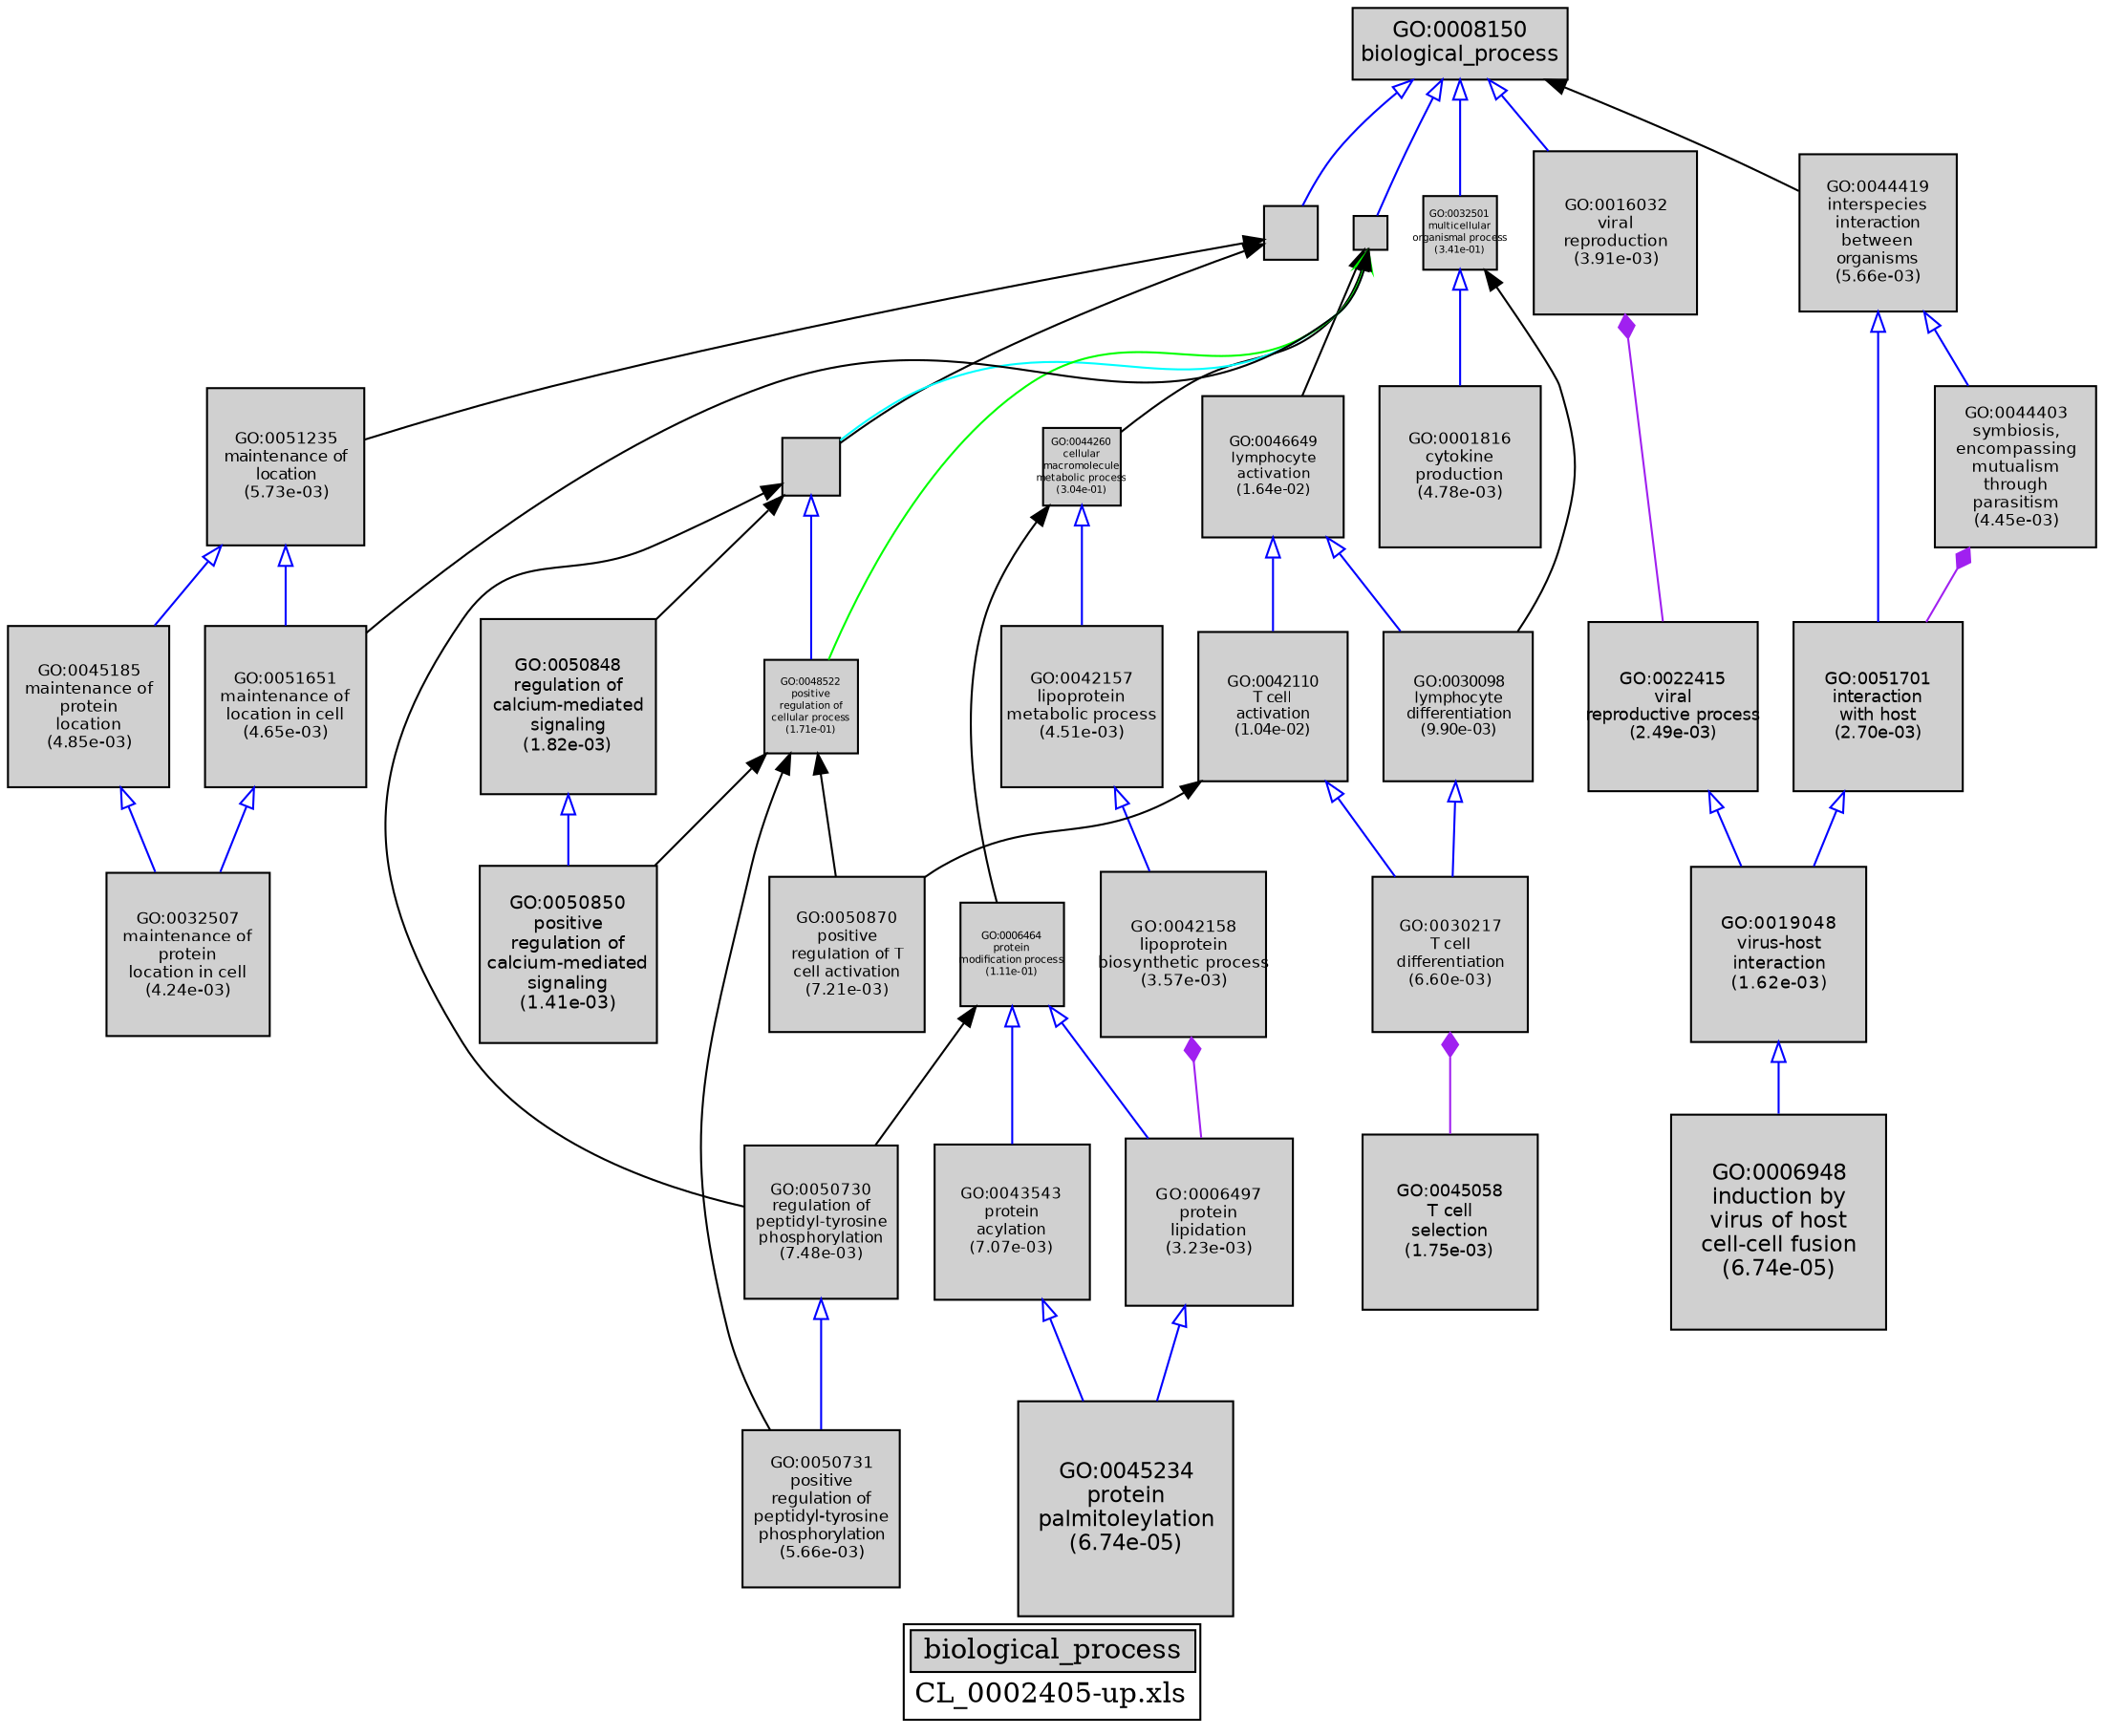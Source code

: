 digraph "biological_process" {
graph [ bgcolor = "#FFFFFF", label = <<TABLE COLOR="black" BGCOLOR="white"><TR><TD COLSPAN="2" BGCOLOR="#D0D0D0"><FONT COLOR="black">biological_process</FONT></TD></TR><TR><TD BORDER="0">CL_0002405-up.xls</TD></TR></TABLE>> ];
node [ fontname = "Helvetica" ];

subgraph "nodes" {

node [ style = "filled", fixedsize = "true", width = 1, shape = "box", fontsize = 9, fillcolor = "#D0D0D0", fontcolor = "black", color = "black" ];

"GO:0065007" [ URL = "#GO:0065007", label = "", width = 0.372261056934, shape = "box", height = 0.372261056934 ];
"GO:0009987" [ URL = "#GO:0009987", label = "", width = 0.235601081895, shape = "box", height = 0.235601081895 ];
"GO:0050850" [ URL = "#GO:0050850", label = <<TABLE BORDER="0"><TR><TD>GO:0050850<BR/>positive<BR/>regulation of<BR/>calcium-mediated<BR/>signaling<BR/>(1.41e-03)</TD></TR></TABLE>>, width = 1.24096423777, shape = "box", fontsize = 8.93494251192, height = 1.24096423777 ];
"GO:0001816" [ URL = "#GO:0001816", label = <<TABLE BORDER="0"><TR><TD>GO:0001816<BR/>cytokine<BR/>production<BR/>(4.78e-03)</TD></TR></TABLE>>, width = 1.12067295428, shape = "box", fontsize = 8.06884527079, height = 1.12067295428 ];
"GO:0043543" [ URL = "#GO:0043543", label = <<TABLE BORDER="0"><TR><TD>GO:0043543<BR/>protein<BR/>acylation<BR/>(7.07e-03)</TD></TR></TABLE>>, width = 1.07919323324, shape = "box", fontsize = 7.77019127931, height = 1.07919323324 ];
"GO:0046649" [ URL = "#GO:0046649", label = <<TABLE BORDER="0"><TR><TD>GO:0046649<BR/>lymphocyte<BR/>activation<BR/>(1.64e-02)</TD></TR></TABLE>>, width = 0.984364126822, shape = "box", fontsize = 7.08742171312, height = 0.984364126822 ];
"GO:0044403" [ URL = "#GO:0044403", label = <<TABLE BORDER="0"><TR><TD>GO:0044403<BR/>symbiosis,<BR/>encompassing<BR/>mutualism<BR/>through<BR/>parasitism<BR/>(4.45e-03)</TD></TR></TABLE>>, width = 1.12824551169, shape = "box", fontsize = 8.12336768417, height = 1.12824551169 ];
"GO:0050731" [ URL = "#GO:0050731", label = <<TABLE BORDER="0"><TR><TD>GO:0050731<BR/>positive<BR/>regulation of<BR/>peptidyl-tyrosine<BR/>phosphorylation<BR/>(5.66e-03)</TD></TR></TABLE>>, width = 1.10303986898, shape = "box", fontsize = 7.94188705665, height = 1.10303986898 ];
"GO:0022415" [ URL = "#GO:0022415", label = <<TABLE BORDER="0"><TR><TD>GO:0022415<BR/>viral<BR/>reproductive process<BR/>(2.49e-03)</TD></TR></TABLE>>, width = 1.1865513642, shape = "box", fontsize = 8.54316982226, height = 1.1865513642 ];
"GO:0044260" [ URL = "#GO:0044260", label = <<TABLE BORDER="0"><TR><TD>GO:0044260<BR/>cellular<BR/>macromolecule<BR/>metabolic process<BR/>(3.04e-01)</TD></TR></TABLE>>, width = 0.536300709582, shape = "box", fontsize = 5.0, height = 0.536300709582 ];
"GO:0050794" [ URL = "#GO:0050794", label = "", width = 0.403763578674, shape = "box", height = 0.403763578674 ];
"GO:0045234" [ URL = "#GO:0045234", label = <<TABLE BORDER="0"><TR><TD>GO:0045234<BR/>protein<BR/>palmitoleylation<BR/>(6.74e-05)</TD></TR></TABLE>>, width = 1.5, shape = "box", fontsize = 10.8, height = 1.5 ];
"GO:0042158" [ URL = "#GO:0042158", label = <<TABLE BORDER="0"><TR><TD>GO:0042158<BR/>lipoprotein<BR/>biosynthetic process<BR/>(3.57e-03)</TD></TR></TABLE>>, width = 1.15069333741, shape = "box", fontsize = 8.28499202938, height = 1.15069333741 ];
"GO:0006948" [ URL = "#GO:0006948", label = <<TABLE BORDER="0"><TR><TD>GO:0006948<BR/>induction by<BR/>virus of host<BR/>cell-cell fusion<BR/>(6.74e-05)</TD></TR></TABLE>>, width = 1.5, shape = "box", fontsize = 10.8, height = 1.5 ];
"GO:0042157" [ URL = "#GO:0042157", label = <<TABLE BORDER="0"><TR><TD>GO:0042157<BR/>lipoprotein<BR/>metabolic process<BR/>(4.51e-03)</TD></TR></TABLE>>, width = 1.12669027578, shape = "box", fontsize = 8.1121699856, height = 1.12669027578 ];
"GO:0032507" [ URL = "#GO:0032507", label = <<TABLE BORDER="0"><TR><TD>GO:0032507<BR/>maintenance of<BR/>protein<BR/>location in cell<BR/>(4.24e-03)</TD></TR></TABLE>>, width = 1.13304315286, shape = "box", fontsize = 8.15791070061, height = 1.13304315286 ];
"GO:0050870" [ URL = "#GO:0050870", label = <<TABLE BORDER="0"><TR><TD>GO:0050870<BR/>positive<BR/>regulation of T<BR/>cell activation<BR/>(7.21e-03)</TD></TR></TABLE>>, width = 1.07715261147, shape = "box", fontsize = 7.75549880257, height = 1.07715261147 ];
"GO:0008150" [ URL = "#GO:0008150", label = <<TABLE BORDER="0"><TR><TD>GO:0008150<BR/>biological_process</TD></TR></TABLE>>, width = 1.5, shape = "box", fontsize = 10.8 ];
"GO:0006464" [ URL = "#GO:0006464", label = <<TABLE BORDER="0"><TR><TD>GO:0006464<BR/>protein<BR/>modification process<BR/>(1.11e-01)</TD></TR></TABLE>>, width = 0.723367816613, shape = "box", fontsize = 5.20824827961, height = 0.723367816613 ];
"GO:0048522" [ URL = "#GO:0048522", label = <<TABLE BORDER="0"><TR><TD>GO:0048522<BR/>positive<BR/>regulation of<BR/>cellular process<BR/>(1.71e-01)</TD></TR></TABLE>>, width = 0.649499652797, shape = "box", fontsize = 5.0, height = 0.649499652797 ];
"GO:0051651" [ URL = "#GO:0051651", label = <<TABLE BORDER="0"><TR><TD>GO:0051651<BR/>maintenance of<BR/>location in cell<BR/>(4.65e-03)</TD></TR></TABLE>>, width = 1.12364203229, shape = "box", fontsize = 8.0902226325, height = 1.12364203229 ];
"GO:0045185" [ URL = "#GO:0045185", label = <<TABLE BORDER="0"><TR><TD>GO:0045185<BR/>maintenance of<BR/>protein<BR/>location<BR/>(4.85e-03)</TD></TR></TABLE>>, width = 1.11921676336, shape = "box", fontsize = 8.05836069618, height = 1.11921676336 ];
"GO:0050730" [ URL = "#GO:0050730", label = <<TABLE BORDER="0"><TR><TD>GO:0050730<BR/>regulation of<BR/>peptidyl-tyrosine<BR/>phosphorylation<BR/>(7.48e-03)</TD></TR></TABLE>>, width = 1.07317225399, shape = "box", fontsize = 7.7268402287, height = 1.07317225399 ];
"GO:0030217" [ URL = "#GO:0030217", label = <<TABLE BORDER="0"><TR><TD>GO:0030217<BR/>T cell<BR/>differentiation<BR/>(6.60e-03)</TD></TR></TABLE>>, width = 1.08662217064, shape = "box", fontsize = 7.82367962862, height = 1.08662217064 ];
"GO:0030098" [ URL = "#GO:0030098", label = <<TABLE BORDER="0"><TR><TD>GO:0030098<BR/>lymphocyte<BR/>differentiation<BR/>(9.90e-03)</TD></TR></TABLE>>, width = 1.04220436192, shape = "box", fontsize = 7.50387140579, height = 1.04220436192 ];
"GO:0051235" [ URL = "#GO:0051235", label = <<TABLE BORDER="0"><TR><TD>GO:0051235<BR/>maintenance of<BR/>location<BR/>(5.73e-03)</TD></TR></TABLE>>, width = 1.10178811909, shape = "box", fontsize = 7.93287445741, height = 1.10178811909 ];
"GO:0044419" [ URL = "#GO:0044419", label = <<TABLE BORDER="0"><TR><TD>GO:0044419<BR/>interspecies<BR/>interaction<BR/>between<BR/>organisms<BR/>(5.66e-03)</TD></TR></TABLE>>, width = 1.10303986898, shape = "box", fontsize = 7.94188705665, height = 1.10303986898 ];
"GO:0032501" [ URL = "#GO:0032501", label = <<TABLE BORDER="0"><TR><TD>GO:0032501<BR/>multicellular<BR/>organismal process<BR/>(3.41e-01)</TD></TR></TABLE>>, width = 0.510505643817, shape = "box", fontsize = 5.0, height = 0.510505643817 ];
"GO:0045058" [ URL = "#GO:0045058", label = <<TABLE BORDER="0"><TR><TD>GO:0045058<BR/>T cell<BR/>selection<BR/>(1.75e-03)</TD></TR></TABLE>>, width = 1.22073133673, shape = "box", fontsize = 8.78926562448, height = 1.22073133673 ];
"GO:0042110" [ URL = "#GO:0042110", label = <<TABLE BORDER="0"><TR><TD>GO:0042110<BR/>T cell<BR/>activation<BR/>(1.04e-02)</TD></TR></TABLE>>, width = 1.03698653819, shape = "box", fontsize = 7.46630307499, height = 1.03698653819 ];
"GO:0006497" [ URL = "#GO:0006497", label = <<TABLE BORDER="0"><TR><TD>GO:0006497<BR/>protein<BR/>lipidation<BR/>(3.23e-03)</TD></TR></TABLE>>, width = 1.16069116182, shape = "box", fontsize = 8.35697636508, height = 1.16069116182 ];
"GO:0016032" [ URL = "#GO:0016032", label = <<TABLE BORDER="0"><TR><TD>GO:0016032<BR/>viral<BR/>reproduction<BR/>(3.91e-03)</TD></TR></TABLE>>, width = 1.14152143076, shape = "box", fontsize = 8.21895430147, height = 1.14152143076 ];
"GO:0050848" [ URL = "#GO:0050848", label = <<TABLE BORDER="0"><TR><TD>GO:0050848<BR/>regulation of<BR/>calcium-mediated<BR/>signaling<BR/>(1.82e-03)</TD></TR></TABLE>>, width = 1.21712104595, shape = "box", fontsize = 8.76327153087, height = 1.21712104595 ];
"GO:0019048" [ URL = "#GO:0019048", label = <<TABLE BORDER="0"><TR><TD>GO:0019048<BR/>virus-host<BR/>interaction<BR/>(1.62e-03)</TD></TR></TABLE>>, width = 1.22835321327, shape = "box", fontsize = 8.84414313553, height = 1.22835321327 ];
"GO:0051701" [ URL = "#GO:0051701", label = <<TABLE BORDER="0"><TR><TD>GO:0051701<BR/>interaction<BR/>with host<BR/>(2.70e-03)</TD></TR></TABLE>>, width = 1.17886507496, shape = "box", fontsize = 8.48782853972, height = 1.17886507496 ];
}
subgraph "edges" {


edge [ dir = "back", weight = 1 ];
subgraph "regulates" {


edge [ color = "cyan", arrowtail = "none" ];
subgraph "positive" {


edge [ color = "green", arrowtail = "vee" ];
"GO:0009987" -> "GO:0048522";
}
subgraph "negative" {


edge [ color = "red", arrowtail = "tee" ];
}
"GO:0009987" -> "GO:0050794";
}
subgraph "part_of" {


edge [ color = "purple", arrowtail = "diamond", weight = 2.5 ];
"GO:0016032" -> "GO:0022415";
"GO:0044403" -> "GO:0051701";
"GO:0030217" -> "GO:0045058";
"GO:0042158" -> "GO:0006497";
}
subgraph "is_a" {


edge [ color = "blue", arrowtail = "empty", weight = 5.0 ];
"GO:0044419" -> "GO:0051701";
"GO:0051701" -> "GO:0019048";
"GO:0006464" -> "GO:0043543";
"GO:0050848" -> "GO:0050850";
"GO:0044419" -> "GO:0044403";
"GO:0044260" -> "GO:0042157";
"GO:0006464" -> "GO:0006497";
"GO:0008150" -> "GO:0009987";
"GO:0030098" -> "GO:0030217";
"GO:0050730" -> "GO:0050731";
"GO:0008150" -> "GO:0032501";
"GO:0022415" -> "GO:0019048";
"GO:0042157" -> "GO:0042158";
"GO:0008150" -> "GO:0016032";
"GO:0051235" -> "GO:0045185";
"GO:0042110" -> "GO:0030217";
"GO:0006497" -> "GO:0045234";
"GO:0008150" -> "GO:0065007";
"GO:0043543" -> "GO:0045234";
"GO:0046649" -> "GO:0030098";
"GO:0050794" -> "GO:0048522";
"GO:0051651" -> "GO:0032507";
"GO:0051235" -> "GO:0051651";
"GO:0046649" -> "GO:0042110";
"GO:0019048" -> "GO:0006948";
"GO:0045185" -> "GO:0032507";
"GO:0032501" -> "GO:0001816";
}
"GO:0044260" -> "GO:0006464";
"GO:0048522" -> "GO:0050870";
"GO:0050794" -> "GO:0050848";
"GO:0009987" -> "GO:0044260";
"GO:0042110" -> "GO:0050870";
"GO:0065007" -> "GO:0051235";
"GO:0065007" -> "GO:0050794";
"GO:0006464" -> "GO:0050730";
"GO:0050794" -> "GO:0050730";
"GO:0009987" -> "GO:0051651";
"GO:0048522" -> "GO:0050850";
"GO:0032501" -> "GO:0030098";
"GO:0009987" -> "GO:0046649";
"GO:0008150" -> "GO:0044419";
"GO:0048522" -> "GO:0050731";
}
}
